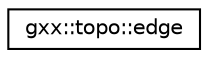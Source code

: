 digraph "Graphical Class Hierarchy"
{
  edge [fontname="Helvetica",fontsize="10",labelfontname="Helvetica",labelfontsize="10"];
  node [fontname="Helvetica",fontsize="10",shape=record];
  rankdir="LR";
  Node1 [label="gxx::topo::edge",height=0.2,width=0.4,color="black", fillcolor="white", style="filled",URL="$classgxx_1_1topo_1_1edge.html"];
}
